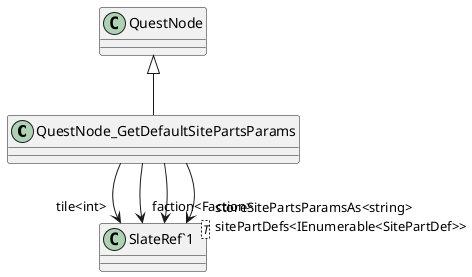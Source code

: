 @startuml
class QuestNode_GetDefaultSitePartsParams {
}
class "SlateRef`1"<T> {
}
QuestNode <|-- QuestNode_GetDefaultSitePartsParams
QuestNode_GetDefaultSitePartsParams --> "tile<int>" "SlateRef`1"
QuestNode_GetDefaultSitePartsParams --> "faction<Faction>" "SlateRef`1"
QuestNode_GetDefaultSitePartsParams --> "sitePartDefs<IEnumerable<SitePartDef>>" "SlateRef`1"
QuestNode_GetDefaultSitePartsParams --> "storeSitePartsParamsAs<string>" "SlateRef`1"
@enduml
